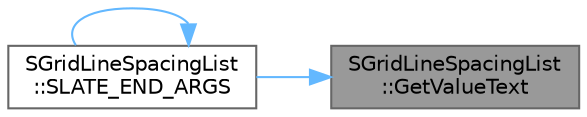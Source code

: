 digraph "SGridLineSpacingList::GetValueText"
{
 // INTERACTIVE_SVG=YES
 // LATEX_PDF_SIZE
  bgcolor="transparent";
  edge [fontname=Helvetica,fontsize=10,labelfontname=Helvetica,labelfontsize=10];
  node [fontname=Helvetica,fontsize=10,shape=box,height=0.2,width=0.4];
  rankdir="RL";
  Node1 [id="Node000001",label="SGridLineSpacingList\l::GetValueText",height=0.2,width=0.4,color="gray40", fillcolor="grey60", style="filled", fontcolor="black",tooltip="Get the value text for displaying in the custom entry box."];
  Node1 -> Node2 [id="edge1_Node000001_Node000002",dir="back",color="steelblue1",style="solid",tooltip=" "];
  Node2 [id="Node000002",label="SGridLineSpacingList\l::SLATE_END_ARGS",height=0.2,width=0.4,color="grey40", fillcolor="white", style="filled",URL="$da/d6b/classSGridLineSpacingList.html#a5bb7cffc7fd25f53157c2f1671096ac5",tooltip=" "];
  Node2 -> Node2 [id="edge2_Node000002_Node000002",dir="back",color="steelblue1",style="solid",tooltip=" "];
}
